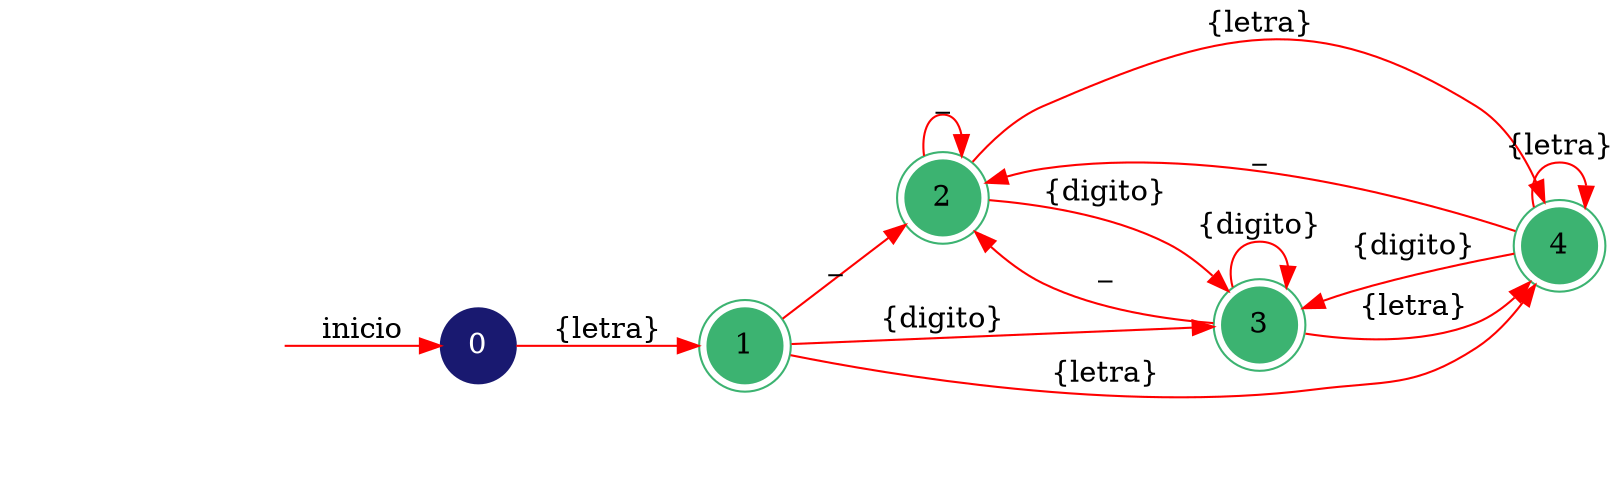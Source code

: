 digraph AFD {
	rankdir=LR;
	node [shape=doublecircle, style = filled,color = mediumseagreen]; "1" "2" "3" "4";
	node [shape=circle];
	node [color=midnightblue,fontcolor=white];
	edge [color=red];
	secret_node [style=invis];
	secret_node -> "0" [label="inicio"];
	"0" -> "1" [label="{letra}"];
	"1" -> "2" [label="_"];
	"1" -> "3" [label="{digito}"];
	"1" -> "4" [label="{letra}"];
	"2" -> "2" [label="_"];
	"2" -> "3" [label="{digito}"];
	"2" -> "4" [label="{letra}"];
	"3" -> "2" [label="_"];
	"3" -> "3" [label="{digito}"];
	"3" -> "4" [label="{letra}"];
	"4" -> "2" [label="_"];
	"4" -> "3" [label="{digito}"];
	"4" -> "4" [label="{letra}"];
}